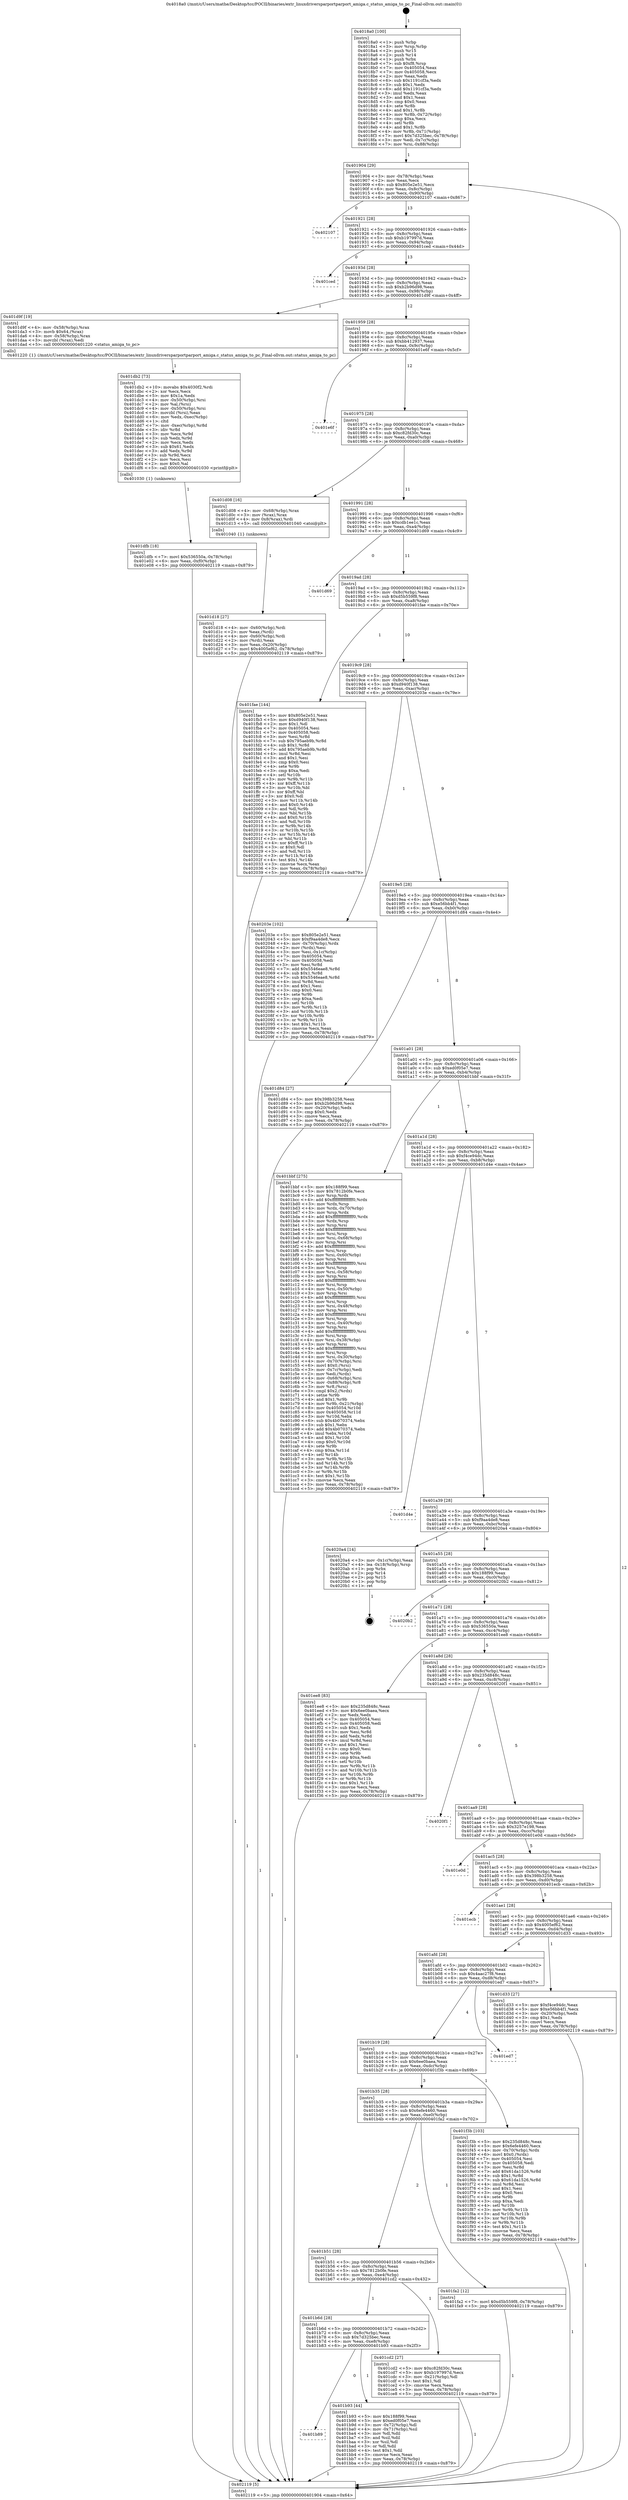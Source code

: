 digraph "0x4018a0" {
  label = "0x4018a0 (/mnt/c/Users/mathe/Desktop/tcc/POCII/binaries/extr_linuxdriversparportparport_amiga.c_status_amiga_to_pc_Final-ollvm.out::main(0))"
  labelloc = "t"
  node[shape=record]

  Entry [label="",width=0.3,height=0.3,shape=circle,fillcolor=black,style=filled]
  "0x401904" [label="{
     0x401904 [29]\l
     | [instrs]\l
     &nbsp;&nbsp;0x401904 \<+3\>: mov -0x78(%rbp),%eax\l
     &nbsp;&nbsp;0x401907 \<+2\>: mov %eax,%ecx\l
     &nbsp;&nbsp;0x401909 \<+6\>: sub $0x805e2e51,%ecx\l
     &nbsp;&nbsp;0x40190f \<+6\>: mov %eax,-0x8c(%rbp)\l
     &nbsp;&nbsp;0x401915 \<+6\>: mov %ecx,-0x90(%rbp)\l
     &nbsp;&nbsp;0x40191b \<+6\>: je 0000000000402107 \<main+0x867\>\l
  }"]
  "0x402107" [label="{
     0x402107\l
  }", style=dashed]
  "0x401921" [label="{
     0x401921 [28]\l
     | [instrs]\l
     &nbsp;&nbsp;0x401921 \<+5\>: jmp 0000000000401926 \<main+0x86\>\l
     &nbsp;&nbsp;0x401926 \<+6\>: mov -0x8c(%rbp),%eax\l
     &nbsp;&nbsp;0x40192c \<+5\>: sub $0xb197997d,%eax\l
     &nbsp;&nbsp;0x401931 \<+6\>: mov %eax,-0x94(%rbp)\l
     &nbsp;&nbsp;0x401937 \<+6\>: je 0000000000401ced \<main+0x44d\>\l
  }"]
  Exit [label="",width=0.3,height=0.3,shape=circle,fillcolor=black,style=filled,peripheries=2]
  "0x401ced" [label="{
     0x401ced\l
  }", style=dashed]
  "0x40193d" [label="{
     0x40193d [28]\l
     | [instrs]\l
     &nbsp;&nbsp;0x40193d \<+5\>: jmp 0000000000401942 \<main+0xa2\>\l
     &nbsp;&nbsp;0x401942 \<+6\>: mov -0x8c(%rbp),%eax\l
     &nbsp;&nbsp;0x401948 \<+5\>: sub $0xb2b96d98,%eax\l
     &nbsp;&nbsp;0x40194d \<+6\>: mov %eax,-0x98(%rbp)\l
     &nbsp;&nbsp;0x401953 \<+6\>: je 0000000000401d9f \<main+0x4ff\>\l
  }"]
  "0x401dfb" [label="{
     0x401dfb [18]\l
     | [instrs]\l
     &nbsp;&nbsp;0x401dfb \<+7\>: movl $0x536550a,-0x78(%rbp)\l
     &nbsp;&nbsp;0x401e02 \<+6\>: mov %eax,-0xf0(%rbp)\l
     &nbsp;&nbsp;0x401e08 \<+5\>: jmp 0000000000402119 \<main+0x879\>\l
  }"]
  "0x401d9f" [label="{
     0x401d9f [19]\l
     | [instrs]\l
     &nbsp;&nbsp;0x401d9f \<+4\>: mov -0x58(%rbp),%rax\l
     &nbsp;&nbsp;0x401da3 \<+3\>: movb $0x64,(%rax)\l
     &nbsp;&nbsp;0x401da6 \<+4\>: mov -0x58(%rbp),%rax\l
     &nbsp;&nbsp;0x401daa \<+3\>: movzbl (%rax),%edi\l
     &nbsp;&nbsp;0x401dad \<+5\>: call 0000000000401220 \<status_amiga_to_pc\>\l
     | [calls]\l
     &nbsp;&nbsp;0x401220 \{1\} (/mnt/c/Users/mathe/Desktop/tcc/POCII/binaries/extr_linuxdriversparportparport_amiga.c_status_amiga_to_pc_Final-ollvm.out::status_amiga_to_pc)\l
  }"]
  "0x401959" [label="{
     0x401959 [28]\l
     | [instrs]\l
     &nbsp;&nbsp;0x401959 \<+5\>: jmp 000000000040195e \<main+0xbe\>\l
     &nbsp;&nbsp;0x40195e \<+6\>: mov -0x8c(%rbp),%eax\l
     &nbsp;&nbsp;0x401964 \<+5\>: sub $0xbb412937,%eax\l
     &nbsp;&nbsp;0x401969 \<+6\>: mov %eax,-0x9c(%rbp)\l
     &nbsp;&nbsp;0x40196f \<+6\>: je 0000000000401e6f \<main+0x5cf\>\l
  }"]
  "0x401db2" [label="{
     0x401db2 [73]\l
     | [instrs]\l
     &nbsp;&nbsp;0x401db2 \<+10\>: movabs $0x4030f2,%rdi\l
     &nbsp;&nbsp;0x401dbc \<+2\>: xor %ecx,%ecx\l
     &nbsp;&nbsp;0x401dbe \<+5\>: mov $0x1a,%edx\l
     &nbsp;&nbsp;0x401dc3 \<+4\>: mov -0x50(%rbp),%rsi\l
     &nbsp;&nbsp;0x401dc7 \<+2\>: mov %al,(%rsi)\l
     &nbsp;&nbsp;0x401dc9 \<+4\>: mov -0x50(%rbp),%rsi\l
     &nbsp;&nbsp;0x401dcd \<+3\>: movzbl (%rsi),%eax\l
     &nbsp;&nbsp;0x401dd0 \<+6\>: mov %edx,-0xec(%rbp)\l
     &nbsp;&nbsp;0x401dd6 \<+1\>: cltd\l
     &nbsp;&nbsp;0x401dd7 \<+7\>: mov -0xec(%rbp),%r8d\l
     &nbsp;&nbsp;0x401dde \<+3\>: idiv %r8d\l
     &nbsp;&nbsp;0x401de1 \<+3\>: mov %ecx,%r9d\l
     &nbsp;&nbsp;0x401de4 \<+3\>: sub %edx,%r9d\l
     &nbsp;&nbsp;0x401de7 \<+2\>: mov %ecx,%edx\l
     &nbsp;&nbsp;0x401de9 \<+3\>: sub $0x61,%edx\l
     &nbsp;&nbsp;0x401dec \<+3\>: add %edx,%r9d\l
     &nbsp;&nbsp;0x401def \<+3\>: sub %r9d,%ecx\l
     &nbsp;&nbsp;0x401df2 \<+2\>: mov %ecx,%esi\l
     &nbsp;&nbsp;0x401df4 \<+2\>: mov $0x0,%al\l
     &nbsp;&nbsp;0x401df6 \<+5\>: call 0000000000401030 \<printf@plt\>\l
     | [calls]\l
     &nbsp;&nbsp;0x401030 \{1\} (unknown)\l
  }"]
  "0x401e6f" [label="{
     0x401e6f\l
  }", style=dashed]
  "0x401975" [label="{
     0x401975 [28]\l
     | [instrs]\l
     &nbsp;&nbsp;0x401975 \<+5\>: jmp 000000000040197a \<main+0xda\>\l
     &nbsp;&nbsp;0x40197a \<+6\>: mov -0x8c(%rbp),%eax\l
     &nbsp;&nbsp;0x401980 \<+5\>: sub $0xc82fd30c,%eax\l
     &nbsp;&nbsp;0x401985 \<+6\>: mov %eax,-0xa0(%rbp)\l
     &nbsp;&nbsp;0x40198b \<+6\>: je 0000000000401d08 \<main+0x468\>\l
  }"]
  "0x401d18" [label="{
     0x401d18 [27]\l
     | [instrs]\l
     &nbsp;&nbsp;0x401d18 \<+4\>: mov -0x60(%rbp),%rdi\l
     &nbsp;&nbsp;0x401d1c \<+2\>: mov %eax,(%rdi)\l
     &nbsp;&nbsp;0x401d1e \<+4\>: mov -0x60(%rbp),%rdi\l
     &nbsp;&nbsp;0x401d22 \<+2\>: mov (%rdi),%eax\l
     &nbsp;&nbsp;0x401d24 \<+3\>: mov %eax,-0x20(%rbp)\l
     &nbsp;&nbsp;0x401d27 \<+7\>: movl $0x4005ef62,-0x78(%rbp)\l
     &nbsp;&nbsp;0x401d2e \<+5\>: jmp 0000000000402119 \<main+0x879\>\l
  }"]
  "0x401d08" [label="{
     0x401d08 [16]\l
     | [instrs]\l
     &nbsp;&nbsp;0x401d08 \<+4\>: mov -0x68(%rbp),%rax\l
     &nbsp;&nbsp;0x401d0c \<+3\>: mov (%rax),%rax\l
     &nbsp;&nbsp;0x401d0f \<+4\>: mov 0x8(%rax),%rdi\l
     &nbsp;&nbsp;0x401d13 \<+5\>: call 0000000000401040 \<atoi@plt\>\l
     | [calls]\l
     &nbsp;&nbsp;0x401040 \{1\} (unknown)\l
  }"]
  "0x401991" [label="{
     0x401991 [28]\l
     | [instrs]\l
     &nbsp;&nbsp;0x401991 \<+5\>: jmp 0000000000401996 \<main+0xf6\>\l
     &nbsp;&nbsp;0x401996 \<+6\>: mov -0x8c(%rbp),%eax\l
     &nbsp;&nbsp;0x40199c \<+5\>: sub $0xcdb1ee1c,%eax\l
     &nbsp;&nbsp;0x4019a1 \<+6\>: mov %eax,-0xa4(%rbp)\l
     &nbsp;&nbsp;0x4019a7 \<+6\>: je 0000000000401d69 \<main+0x4c9\>\l
  }"]
  "0x4018a0" [label="{
     0x4018a0 [100]\l
     | [instrs]\l
     &nbsp;&nbsp;0x4018a0 \<+1\>: push %rbp\l
     &nbsp;&nbsp;0x4018a1 \<+3\>: mov %rsp,%rbp\l
     &nbsp;&nbsp;0x4018a4 \<+2\>: push %r15\l
     &nbsp;&nbsp;0x4018a6 \<+2\>: push %r14\l
     &nbsp;&nbsp;0x4018a8 \<+1\>: push %rbx\l
     &nbsp;&nbsp;0x4018a9 \<+7\>: sub $0xf8,%rsp\l
     &nbsp;&nbsp;0x4018b0 \<+7\>: mov 0x405054,%eax\l
     &nbsp;&nbsp;0x4018b7 \<+7\>: mov 0x405058,%ecx\l
     &nbsp;&nbsp;0x4018be \<+2\>: mov %eax,%edx\l
     &nbsp;&nbsp;0x4018c0 \<+6\>: sub $0x1191cf3a,%edx\l
     &nbsp;&nbsp;0x4018c6 \<+3\>: sub $0x1,%edx\l
     &nbsp;&nbsp;0x4018c9 \<+6\>: add $0x1191cf3a,%edx\l
     &nbsp;&nbsp;0x4018cf \<+3\>: imul %edx,%eax\l
     &nbsp;&nbsp;0x4018d2 \<+3\>: and $0x1,%eax\l
     &nbsp;&nbsp;0x4018d5 \<+3\>: cmp $0x0,%eax\l
     &nbsp;&nbsp;0x4018d8 \<+4\>: sete %r8b\l
     &nbsp;&nbsp;0x4018dc \<+4\>: and $0x1,%r8b\l
     &nbsp;&nbsp;0x4018e0 \<+4\>: mov %r8b,-0x72(%rbp)\l
     &nbsp;&nbsp;0x4018e4 \<+3\>: cmp $0xa,%ecx\l
     &nbsp;&nbsp;0x4018e7 \<+4\>: setl %r8b\l
     &nbsp;&nbsp;0x4018eb \<+4\>: and $0x1,%r8b\l
     &nbsp;&nbsp;0x4018ef \<+4\>: mov %r8b,-0x71(%rbp)\l
     &nbsp;&nbsp;0x4018f3 \<+7\>: movl $0x7d325bec,-0x78(%rbp)\l
     &nbsp;&nbsp;0x4018fa \<+3\>: mov %edi,-0x7c(%rbp)\l
     &nbsp;&nbsp;0x4018fd \<+7\>: mov %rsi,-0x88(%rbp)\l
  }"]
  "0x401d69" [label="{
     0x401d69\l
  }", style=dashed]
  "0x4019ad" [label="{
     0x4019ad [28]\l
     | [instrs]\l
     &nbsp;&nbsp;0x4019ad \<+5\>: jmp 00000000004019b2 \<main+0x112\>\l
     &nbsp;&nbsp;0x4019b2 \<+6\>: mov -0x8c(%rbp),%eax\l
     &nbsp;&nbsp;0x4019b8 \<+5\>: sub $0xd5b559f8,%eax\l
     &nbsp;&nbsp;0x4019bd \<+6\>: mov %eax,-0xa8(%rbp)\l
     &nbsp;&nbsp;0x4019c3 \<+6\>: je 0000000000401fae \<main+0x70e\>\l
  }"]
  "0x402119" [label="{
     0x402119 [5]\l
     | [instrs]\l
     &nbsp;&nbsp;0x402119 \<+5\>: jmp 0000000000401904 \<main+0x64\>\l
  }"]
  "0x401fae" [label="{
     0x401fae [144]\l
     | [instrs]\l
     &nbsp;&nbsp;0x401fae \<+5\>: mov $0x805e2e51,%eax\l
     &nbsp;&nbsp;0x401fb3 \<+5\>: mov $0xd940f138,%ecx\l
     &nbsp;&nbsp;0x401fb8 \<+2\>: mov $0x1,%dl\l
     &nbsp;&nbsp;0x401fba \<+7\>: mov 0x405054,%esi\l
     &nbsp;&nbsp;0x401fc1 \<+7\>: mov 0x405058,%edi\l
     &nbsp;&nbsp;0x401fc8 \<+3\>: mov %esi,%r8d\l
     &nbsp;&nbsp;0x401fcb \<+7\>: sub $0x795aeb9b,%r8d\l
     &nbsp;&nbsp;0x401fd2 \<+4\>: sub $0x1,%r8d\l
     &nbsp;&nbsp;0x401fd6 \<+7\>: add $0x795aeb9b,%r8d\l
     &nbsp;&nbsp;0x401fdd \<+4\>: imul %r8d,%esi\l
     &nbsp;&nbsp;0x401fe1 \<+3\>: and $0x1,%esi\l
     &nbsp;&nbsp;0x401fe4 \<+3\>: cmp $0x0,%esi\l
     &nbsp;&nbsp;0x401fe7 \<+4\>: sete %r9b\l
     &nbsp;&nbsp;0x401feb \<+3\>: cmp $0xa,%edi\l
     &nbsp;&nbsp;0x401fee \<+4\>: setl %r10b\l
     &nbsp;&nbsp;0x401ff2 \<+3\>: mov %r9b,%r11b\l
     &nbsp;&nbsp;0x401ff5 \<+4\>: xor $0xff,%r11b\l
     &nbsp;&nbsp;0x401ff9 \<+3\>: mov %r10b,%bl\l
     &nbsp;&nbsp;0x401ffc \<+3\>: xor $0xff,%bl\l
     &nbsp;&nbsp;0x401fff \<+3\>: xor $0x0,%dl\l
     &nbsp;&nbsp;0x402002 \<+3\>: mov %r11b,%r14b\l
     &nbsp;&nbsp;0x402005 \<+4\>: and $0x0,%r14b\l
     &nbsp;&nbsp;0x402009 \<+3\>: and %dl,%r9b\l
     &nbsp;&nbsp;0x40200c \<+3\>: mov %bl,%r15b\l
     &nbsp;&nbsp;0x40200f \<+4\>: and $0x0,%r15b\l
     &nbsp;&nbsp;0x402013 \<+3\>: and %dl,%r10b\l
     &nbsp;&nbsp;0x402016 \<+3\>: or %r9b,%r14b\l
     &nbsp;&nbsp;0x402019 \<+3\>: or %r10b,%r15b\l
     &nbsp;&nbsp;0x40201c \<+3\>: xor %r15b,%r14b\l
     &nbsp;&nbsp;0x40201f \<+3\>: or %bl,%r11b\l
     &nbsp;&nbsp;0x402022 \<+4\>: xor $0xff,%r11b\l
     &nbsp;&nbsp;0x402026 \<+3\>: or $0x0,%dl\l
     &nbsp;&nbsp;0x402029 \<+3\>: and %dl,%r11b\l
     &nbsp;&nbsp;0x40202c \<+3\>: or %r11b,%r14b\l
     &nbsp;&nbsp;0x40202f \<+4\>: test $0x1,%r14b\l
     &nbsp;&nbsp;0x402033 \<+3\>: cmovne %ecx,%eax\l
     &nbsp;&nbsp;0x402036 \<+3\>: mov %eax,-0x78(%rbp)\l
     &nbsp;&nbsp;0x402039 \<+5\>: jmp 0000000000402119 \<main+0x879\>\l
  }"]
  "0x4019c9" [label="{
     0x4019c9 [28]\l
     | [instrs]\l
     &nbsp;&nbsp;0x4019c9 \<+5\>: jmp 00000000004019ce \<main+0x12e\>\l
     &nbsp;&nbsp;0x4019ce \<+6\>: mov -0x8c(%rbp),%eax\l
     &nbsp;&nbsp;0x4019d4 \<+5\>: sub $0xd940f138,%eax\l
     &nbsp;&nbsp;0x4019d9 \<+6\>: mov %eax,-0xac(%rbp)\l
     &nbsp;&nbsp;0x4019df \<+6\>: je 000000000040203e \<main+0x79e\>\l
  }"]
  "0x401b89" [label="{
     0x401b89\l
  }", style=dashed]
  "0x40203e" [label="{
     0x40203e [102]\l
     | [instrs]\l
     &nbsp;&nbsp;0x40203e \<+5\>: mov $0x805e2e51,%eax\l
     &nbsp;&nbsp;0x402043 \<+5\>: mov $0xf9aa4de8,%ecx\l
     &nbsp;&nbsp;0x402048 \<+4\>: mov -0x70(%rbp),%rdx\l
     &nbsp;&nbsp;0x40204c \<+2\>: mov (%rdx),%esi\l
     &nbsp;&nbsp;0x40204e \<+3\>: mov %esi,-0x1c(%rbp)\l
     &nbsp;&nbsp;0x402051 \<+7\>: mov 0x405054,%esi\l
     &nbsp;&nbsp;0x402058 \<+7\>: mov 0x405058,%edi\l
     &nbsp;&nbsp;0x40205f \<+3\>: mov %esi,%r8d\l
     &nbsp;&nbsp;0x402062 \<+7\>: add $0x5546eae8,%r8d\l
     &nbsp;&nbsp;0x402069 \<+4\>: sub $0x1,%r8d\l
     &nbsp;&nbsp;0x40206d \<+7\>: sub $0x5546eae8,%r8d\l
     &nbsp;&nbsp;0x402074 \<+4\>: imul %r8d,%esi\l
     &nbsp;&nbsp;0x402078 \<+3\>: and $0x1,%esi\l
     &nbsp;&nbsp;0x40207b \<+3\>: cmp $0x0,%esi\l
     &nbsp;&nbsp;0x40207e \<+4\>: sete %r9b\l
     &nbsp;&nbsp;0x402082 \<+3\>: cmp $0xa,%edi\l
     &nbsp;&nbsp;0x402085 \<+4\>: setl %r10b\l
     &nbsp;&nbsp;0x402089 \<+3\>: mov %r9b,%r11b\l
     &nbsp;&nbsp;0x40208c \<+3\>: and %r10b,%r11b\l
     &nbsp;&nbsp;0x40208f \<+3\>: xor %r10b,%r9b\l
     &nbsp;&nbsp;0x402092 \<+3\>: or %r9b,%r11b\l
     &nbsp;&nbsp;0x402095 \<+4\>: test $0x1,%r11b\l
     &nbsp;&nbsp;0x402099 \<+3\>: cmovne %ecx,%eax\l
     &nbsp;&nbsp;0x40209c \<+3\>: mov %eax,-0x78(%rbp)\l
     &nbsp;&nbsp;0x40209f \<+5\>: jmp 0000000000402119 \<main+0x879\>\l
  }"]
  "0x4019e5" [label="{
     0x4019e5 [28]\l
     | [instrs]\l
     &nbsp;&nbsp;0x4019e5 \<+5\>: jmp 00000000004019ea \<main+0x14a\>\l
     &nbsp;&nbsp;0x4019ea \<+6\>: mov -0x8c(%rbp),%eax\l
     &nbsp;&nbsp;0x4019f0 \<+5\>: sub $0xe56bb4f1,%eax\l
     &nbsp;&nbsp;0x4019f5 \<+6\>: mov %eax,-0xb0(%rbp)\l
     &nbsp;&nbsp;0x4019fb \<+6\>: je 0000000000401d84 \<main+0x4e4\>\l
  }"]
  "0x401b93" [label="{
     0x401b93 [44]\l
     | [instrs]\l
     &nbsp;&nbsp;0x401b93 \<+5\>: mov $0x188f99,%eax\l
     &nbsp;&nbsp;0x401b98 \<+5\>: mov $0xed0f05e7,%ecx\l
     &nbsp;&nbsp;0x401b9d \<+3\>: mov -0x72(%rbp),%dl\l
     &nbsp;&nbsp;0x401ba0 \<+4\>: mov -0x71(%rbp),%sil\l
     &nbsp;&nbsp;0x401ba4 \<+3\>: mov %dl,%dil\l
     &nbsp;&nbsp;0x401ba7 \<+3\>: and %sil,%dil\l
     &nbsp;&nbsp;0x401baa \<+3\>: xor %sil,%dl\l
     &nbsp;&nbsp;0x401bad \<+3\>: or %dl,%dil\l
     &nbsp;&nbsp;0x401bb0 \<+4\>: test $0x1,%dil\l
     &nbsp;&nbsp;0x401bb4 \<+3\>: cmovne %ecx,%eax\l
     &nbsp;&nbsp;0x401bb7 \<+3\>: mov %eax,-0x78(%rbp)\l
     &nbsp;&nbsp;0x401bba \<+5\>: jmp 0000000000402119 \<main+0x879\>\l
  }"]
  "0x401d84" [label="{
     0x401d84 [27]\l
     | [instrs]\l
     &nbsp;&nbsp;0x401d84 \<+5\>: mov $0x398b3258,%eax\l
     &nbsp;&nbsp;0x401d89 \<+5\>: mov $0xb2b96d98,%ecx\l
     &nbsp;&nbsp;0x401d8e \<+3\>: mov -0x20(%rbp),%edx\l
     &nbsp;&nbsp;0x401d91 \<+3\>: cmp $0x0,%edx\l
     &nbsp;&nbsp;0x401d94 \<+3\>: cmove %ecx,%eax\l
     &nbsp;&nbsp;0x401d97 \<+3\>: mov %eax,-0x78(%rbp)\l
     &nbsp;&nbsp;0x401d9a \<+5\>: jmp 0000000000402119 \<main+0x879\>\l
  }"]
  "0x401a01" [label="{
     0x401a01 [28]\l
     | [instrs]\l
     &nbsp;&nbsp;0x401a01 \<+5\>: jmp 0000000000401a06 \<main+0x166\>\l
     &nbsp;&nbsp;0x401a06 \<+6\>: mov -0x8c(%rbp),%eax\l
     &nbsp;&nbsp;0x401a0c \<+5\>: sub $0xed0f05e7,%eax\l
     &nbsp;&nbsp;0x401a11 \<+6\>: mov %eax,-0xb4(%rbp)\l
     &nbsp;&nbsp;0x401a17 \<+6\>: je 0000000000401bbf \<main+0x31f\>\l
  }"]
  "0x401b6d" [label="{
     0x401b6d [28]\l
     | [instrs]\l
     &nbsp;&nbsp;0x401b6d \<+5\>: jmp 0000000000401b72 \<main+0x2d2\>\l
     &nbsp;&nbsp;0x401b72 \<+6\>: mov -0x8c(%rbp),%eax\l
     &nbsp;&nbsp;0x401b78 \<+5\>: sub $0x7d325bec,%eax\l
     &nbsp;&nbsp;0x401b7d \<+6\>: mov %eax,-0xe8(%rbp)\l
     &nbsp;&nbsp;0x401b83 \<+6\>: je 0000000000401b93 \<main+0x2f3\>\l
  }"]
  "0x401bbf" [label="{
     0x401bbf [275]\l
     | [instrs]\l
     &nbsp;&nbsp;0x401bbf \<+5\>: mov $0x188f99,%eax\l
     &nbsp;&nbsp;0x401bc4 \<+5\>: mov $0x7812b0fe,%ecx\l
     &nbsp;&nbsp;0x401bc9 \<+3\>: mov %rsp,%rdx\l
     &nbsp;&nbsp;0x401bcc \<+4\>: add $0xfffffffffffffff0,%rdx\l
     &nbsp;&nbsp;0x401bd0 \<+3\>: mov %rdx,%rsp\l
     &nbsp;&nbsp;0x401bd3 \<+4\>: mov %rdx,-0x70(%rbp)\l
     &nbsp;&nbsp;0x401bd7 \<+3\>: mov %rsp,%rdx\l
     &nbsp;&nbsp;0x401bda \<+4\>: add $0xfffffffffffffff0,%rdx\l
     &nbsp;&nbsp;0x401bde \<+3\>: mov %rdx,%rsp\l
     &nbsp;&nbsp;0x401be1 \<+3\>: mov %rsp,%rsi\l
     &nbsp;&nbsp;0x401be4 \<+4\>: add $0xfffffffffffffff0,%rsi\l
     &nbsp;&nbsp;0x401be8 \<+3\>: mov %rsi,%rsp\l
     &nbsp;&nbsp;0x401beb \<+4\>: mov %rsi,-0x68(%rbp)\l
     &nbsp;&nbsp;0x401bef \<+3\>: mov %rsp,%rsi\l
     &nbsp;&nbsp;0x401bf2 \<+4\>: add $0xfffffffffffffff0,%rsi\l
     &nbsp;&nbsp;0x401bf6 \<+3\>: mov %rsi,%rsp\l
     &nbsp;&nbsp;0x401bf9 \<+4\>: mov %rsi,-0x60(%rbp)\l
     &nbsp;&nbsp;0x401bfd \<+3\>: mov %rsp,%rsi\l
     &nbsp;&nbsp;0x401c00 \<+4\>: add $0xfffffffffffffff0,%rsi\l
     &nbsp;&nbsp;0x401c04 \<+3\>: mov %rsi,%rsp\l
     &nbsp;&nbsp;0x401c07 \<+4\>: mov %rsi,-0x58(%rbp)\l
     &nbsp;&nbsp;0x401c0b \<+3\>: mov %rsp,%rsi\l
     &nbsp;&nbsp;0x401c0e \<+4\>: add $0xfffffffffffffff0,%rsi\l
     &nbsp;&nbsp;0x401c12 \<+3\>: mov %rsi,%rsp\l
     &nbsp;&nbsp;0x401c15 \<+4\>: mov %rsi,-0x50(%rbp)\l
     &nbsp;&nbsp;0x401c19 \<+3\>: mov %rsp,%rsi\l
     &nbsp;&nbsp;0x401c1c \<+4\>: add $0xfffffffffffffff0,%rsi\l
     &nbsp;&nbsp;0x401c20 \<+3\>: mov %rsi,%rsp\l
     &nbsp;&nbsp;0x401c23 \<+4\>: mov %rsi,-0x48(%rbp)\l
     &nbsp;&nbsp;0x401c27 \<+3\>: mov %rsp,%rsi\l
     &nbsp;&nbsp;0x401c2a \<+4\>: add $0xfffffffffffffff0,%rsi\l
     &nbsp;&nbsp;0x401c2e \<+3\>: mov %rsi,%rsp\l
     &nbsp;&nbsp;0x401c31 \<+4\>: mov %rsi,-0x40(%rbp)\l
     &nbsp;&nbsp;0x401c35 \<+3\>: mov %rsp,%rsi\l
     &nbsp;&nbsp;0x401c38 \<+4\>: add $0xfffffffffffffff0,%rsi\l
     &nbsp;&nbsp;0x401c3c \<+3\>: mov %rsi,%rsp\l
     &nbsp;&nbsp;0x401c3f \<+4\>: mov %rsi,-0x38(%rbp)\l
     &nbsp;&nbsp;0x401c43 \<+3\>: mov %rsp,%rsi\l
     &nbsp;&nbsp;0x401c46 \<+4\>: add $0xfffffffffffffff0,%rsi\l
     &nbsp;&nbsp;0x401c4a \<+3\>: mov %rsi,%rsp\l
     &nbsp;&nbsp;0x401c4d \<+4\>: mov %rsi,-0x30(%rbp)\l
     &nbsp;&nbsp;0x401c51 \<+4\>: mov -0x70(%rbp),%rsi\l
     &nbsp;&nbsp;0x401c55 \<+6\>: movl $0x0,(%rsi)\l
     &nbsp;&nbsp;0x401c5b \<+3\>: mov -0x7c(%rbp),%edi\l
     &nbsp;&nbsp;0x401c5e \<+2\>: mov %edi,(%rdx)\l
     &nbsp;&nbsp;0x401c60 \<+4\>: mov -0x68(%rbp),%rsi\l
     &nbsp;&nbsp;0x401c64 \<+7\>: mov -0x88(%rbp),%r8\l
     &nbsp;&nbsp;0x401c6b \<+3\>: mov %r8,(%rsi)\l
     &nbsp;&nbsp;0x401c6e \<+3\>: cmpl $0x2,(%rdx)\l
     &nbsp;&nbsp;0x401c71 \<+4\>: setne %r9b\l
     &nbsp;&nbsp;0x401c75 \<+4\>: and $0x1,%r9b\l
     &nbsp;&nbsp;0x401c79 \<+4\>: mov %r9b,-0x21(%rbp)\l
     &nbsp;&nbsp;0x401c7d \<+8\>: mov 0x405054,%r10d\l
     &nbsp;&nbsp;0x401c85 \<+8\>: mov 0x405058,%r11d\l
     &nbsp;&nbsp;0x401c8d \<+3\>: mov %r10d,%ebx\l
     &nbsp;&nbsp;0x401c90 \<+6\>: sub $0x4b070374,%ebx\l
     &nbsp;&nbsp;0x401c96 \<+3\>: sub $0x1,%ebx\l
     &nbsp;&nbsp;0x401c99 \<+6\>: add $0x4b070374,%ebx\l
     &nbsp;&nbsp;0x401c9f \<+4\>: imul %ebx,%r10d\l
     &nbsp;&nbsp;0x401ca3 \<+4\>: and $0x1,%r10d\l
     &nbsp;&nbsp;0x401ca7 \<+4\>: cmp $0x0,%r10d\l
     &nbsp;&nbsp;0x401cab \<+4\>: sete %r9b\l
     &nbsp;&nbsp;0x401caf \<+4\>: cmp $0xa,%r11d\l
     &nbsp;&nbsp;0x401cb3 \<+4\>: setl %r14b\l
     &nbsp;&nbsp;0x401cb7 \<+3\>: mov %r9b,%r15b\l
     &nbsp;&nbsp;0x401cba \<+3\>: and %r14b,%r15b\l
     &nbsp;&nbsp;0x401cbd \<+3\>: xor %r14b,%r9b\l
     &nbsp;&nbsp;0x401cc0 \<+3\>: or %r9b,%r15b\l
     &nbsp;&nbsp;0x401cc3 \<+4\>: test $0x1,%r15b\l
     &nbsp;&nbsp;0x401cc7 \<+3\>: cmovne %ecx,%eax\l
     &nbsp;&nbsp;0x401cca \<+3\>: mov %eax,-0x78(%rbp)\l
     &nbsp;&nbsp;0x401ccd \<+5\>: jmp 0000000000402119 \<main+0x879\>\l
  }"]
  "0x401a1d" [label="{
     0x401a1d [28]\l
     | [instrs]\l
     &nbsp;&nbsp;0x401a1d \<+5\>: jmp 0000000000401a22 \<main+0x182\>\l
     &nbsp;&nbsp;0x401a22 \<+6\>: mov -0x8c(%rbp),%eax\l
     &nbsp;&nbsp;0x401a28 \<+5\>: sub $0xf4ce94dc,%eax\l
     &nbsp;&nbsp;0x401a2d \<+6\>: mov %eax,-0xb8(%rbp)\l
     &nbsp;&nbsp;0x401a33 \<+6\>: je 0000000000401d4e \<main+0x4ae\>\l
  }"]
  "0x401cd2" [label="{
     0x401cd2 [27]\l
     | [instrs]\l
     &nbsp;&nbsp;0x401cd2 \<+5\>: mov $0xc82fd30c,%eax\l
     &nbsp;&nbsp;0x401cd7 \<+5\>: mov $0xb197997d,%ecx\l
     &nbsp;&nbsp;0x401cdc \<+3\>: mov -0x21(%rbp),%dl\l
     &nbsp;&nbsp;0x401cdf \<+3\>: test $0x1,%dl\l
     &nbsp;&nbsp;0x401ce2 \<+3\>: cmovne %ecx,%eax\l
     &nbsp;&nbsp;0x401ce5 \<+3\>: mov %eax,-0x78(%rbp)\l
     &nbsp;&nbsp;0x401ce8 \<+5\>: jmp 0000000000402119 \<main+0x879\>\l
  }"]
  "0x401d4e" [label="{
     0x401d4e\l
  }", style=dashed]
  "0x401a39" [label="{
     0x401a39 [28]\l
     | [instrs]\l
     &nbsp;&nbsp;0x401a39 \<+5\>: jmp 0000000000401a3e \<main+0x19e\>\l
     &nbsp;&nbsp;0x401a3e \<+6\>: mov -0x8c(%rbp),%eax\l
     &nbsp;&nbsp;0x401a44 \<+5\>: sub $0xf9aa4de8,%eax\l
     &nbsp;&nbsp;0x401a49 \<+6\>: mov %eax,-0xbc(%rbp)\l
     &nbsp;&nbsp;0x401a4f \<+6\>: je 00000000004020a4 \<main+0x804\>\l
  }"]
  "0x401b51" [label="{
     0x401b51 [28]\l
     | [instrs]\l
     &nbsp;&nbsp;0x401b51 \<+5\>: jmp 0000000000401b56 \<main+0x2b6\>\l
     &nbsp;&nbsp;0x401b56 \<+6\>: mov -0x8c(%rbp),%eax\l
     &nbsp;&nbsp;0x401b5c \<+5\>: sub $0x7812b0fe,%eax\l
     &nbsp;&nbsp;0x401b61 \<+6\>: mov %eax,-0xe4(%rbp)\l
     &nbsp;&nbsp;0x401b67 \<+6\>: je 0000000000401cd2 \<main+0x432\>\l
  }"]
  "0x4020a4" [label="{
     0x4020a4 [14]\l
     | [instrs]\l
     &nbsp;&nbsp;0x4020a4 \<+3\>: mov -0x1c(%rbp),%eax\l
     &nbsp;&nbsp;0x4020a7 \<+4\>: lea -0x18(%rbp),%rsp\l
     &nbsp;&nbsp;0x4020ab \<+1\>: pop %rbx\l
     &nbsp;&nbsp;0x4020ac \<+2\>: pop %r14\l
     &nbsp;&nbsp;0x4020ae \<+2\>: pop %r15\l
     &nbsp;&nbsp;0x4020b0 \<+1\>: pop %rbp\l
     &nbsp;&nbsp;0x4020b1 \<+1\>: ret\l
  }"]
  "0x401a55" [label="{
     0x401a55 [28]\l
     | [instrs]\l
     &nbsp;&nbsp;0x401a55 \<+5\>: jmp 0000000000401a5a \<main+0x1ba\>\l
     &nbsp;&nbsp;0x401a5a \<+6\>: mov -0x8c(%rbp),%eax\l
     &nbsp;&nbsp;0x401a60 \<+5\>: sub $0x188f99,%eax\l
     &nbsp;&nbsp;0x401a65 \<+6\>: mov %eax,-0xc0(%rbp)\l
     &nbsp;&nbsp;0x401a6b \<+6\>: je 00000000004020b2 \<main+0x812\>\l
  }"]
  "0x401fa2" [label="{
     0x401fa2 [12]\l
     | [instrs]\l
     &nbsp;&nbsp;0x401fa2 \<+7\>: movl $0xd5b559f8,-0x78(%rbp)\l
     &nbsp;&nbsp;0x401fa9 \<+5\>: jmp 0000000000402119 \<main+0x879\>\l
  }"]
  "0x4020b2" [label="{
     0x4020b2\l
  }", style=dashed]
  "0x401a71" [label="{
     0x401a71 [28]\l
     | [instrs]\l
     &nbsp;&nbsp;0x401a71 \<+5\>: jmp 0000000000401a76 \<main+0x1d6\>\l
     &nbsp;&nbsp;0x401a76 \<+6\>: mov -0x8c(%rbp),%eax\l
     &nbsp;&nbsp;0x401a7c \<+5\>: sub $0x536550a,%eax\l
     &nbsp;&nbsp;0x401a81 \<+6\>: mov %eax,-0xc4(%rbp)\l
     &nbsp;&nbsp;0x401a87 \<+6\>: je 0000000000401ee8 \<main+0x648\>\l
  }"]
  "0x401b35" [label="{
     0x401b35 [28]\l
     | [instrs]\l
     &nbsp;&nbsp;0x401b35 \<+5\>: jmp 0000000000401b3a \<main+0x29a\>\l
     &nbsp;&nbsp;0x401b3a \<+6\>: mov -0x8c(%rbp),%eax\l
     &nbsp;&nbsp;0x401b40 \<+5\>: sub $0x6efe4460,%eax\l
     &nbsp;&nbsp;0x401b45 \<+6\>: mov %eax,-0xe0(%rbp)\l
     &nbsp;&nbsp;0x401b4b \<+6\>: je 0000000000401fa2 \<main+0x702\>\l
  }"]
  "0x401ee8" [label="{
     0x401ee8 [83]\l
     | [instrs]\l
     &nbsp;&nbsp;0x401ee8 \<+5\>: mov $0x235d848c,%eax\l
     &nbsp;&nbsp;0x401eed \<+5\>: mov $0x6ee0baea,%ecx\l
     &nbsp;&nbsp;0x401ef2 \<+2\>: xor %edx,%edx\l
     &nbsp;&nbsp;0x401ef4 \<+7\>: mov 0x405054,%esi\l
     &nbsp;&nbsp;0x401efb \<+7\>: mov 0x405058,%edi\l
     &nbsp;&nbsp;0x401f02 \<+3\>: sub $0x1,%edx\l
     &nbsp;&nbsp;0x401f05 \<+3\>: mov %esi,%r8d\l
     &nbsp;&nbsp;0x401f08 \<+3\>: add %edx,%r8d\l
     &nbsp;&nbsp;0x401f0b \<+4\>: imul %r8d,%esi\l
     &nbsp;&nbsp;0x401f0f \<+3\>: and $0x1,%esi\l
     &nbsp;&nbsp;0x401f12 \<+3\>: cmp $0x0,%esi\l
     &nbsp;&nbsp;0x401f15 \<+4\>: sete %r9b\l
     &nbsp;&nbsp;0x401f19 \<+3\>: cmp $0xa,%edi\l
     &nbsp;&nbsp;0x401f1c \<+4\>: setl %r10b\l
     &nbsp;&nbsp;0x401f20 \<+3\>: mov %r9b,%r11b\l
     &nbsp;&nbsp;0x401f23 \<+3\>: and %r10b,%r11b\l
     &nbsp;&nbsp;0x401f26 \<+3\>: xor %r10b,%r9b\l
     &nbsp;&nbsp;0x401f29 \<+3\>: or %r9b,%r11b\l
     &nbsp;&nbsp;0x401f2c \<+4\>: test $0x1,%r11b\l
     &nbsp;&nbsp;0x401f30 \<+3\>: cmovne %ecx,%eax\l
     &nbsp;&nbsp;0x401f33 \<+3\>: mov %eax,-0x78(%rbp)\l
     &nbsp;&nbsp;0x401f36 \<+5\>: jmp 0000000000402119 \<main+0x879\>\l
  }"]
  "0x401a8d" [label="{
     0x401a8d [28]\l
     | [instrs]\l
     &nbsp;&nbsp;0x401a8d \<+5\>: jmp 0000000000401a92 \<main+0x1f2\>\l
     &nbsp;&nbsp;0x401a92 \<+6\>: mov -0x8c(%rbp),%eax\l
     &nbsp;&nbsp;0x401a98 \<+5\>: sub $0x235d848c,%eax\l
     &nbsp;&nbsp;0x401a9d \<+6\>: mov %eax,-0xc8(%rbp)\l
     &nbsp;&nbsp;0x401aa3 \<+6\>: je 00000000004020f1 \<main+0x851\>\l
  }"]
  "0x401f3b" [label="{
     0x401f3b [103]\l
     | [instrs]\l
     &nbsp;&nbsp;0x401f3b \<+5\>: mov $0x235d848c,%eax\l
     &nbsp;&nbsp;0x401f40 \<+5\>: mov $0x6efe4460,%ecx\l
     &nbsp;&nbsp;0x401f45 \<+4\>: mov -0x70(%rbp),%rdx\l
     &nbsp;&nbsp;0x401f49 \<+6\>: movl $0x0,(%rdx)\l
     &nbsp;&nbsp;0x401f4f \<+7\>: mov 0x405054,%esi\l
     &nbsp;&nbsp;0x401f56 \<+7\>: mov 0x405058,%edi\l
     &nbsp;&nbsp;0x401f5d \<+3\>: mov %esi,%r8d\l
     &nbsp;&nbsp;0x401f60 \<+7\>: add $0x61da1526,%r8d\l
     &nbsp;&nbsp;0x401f67 \<+4\>: sub $0x1,%r8d\l
     &nbsp;&nbsp;0x401f6b \<+7\>: sub $0x61da1526,%r8d\l
     &nbsp;&nbsp;0x401f72 \<+4\>: imul %r8d,%esi\l
     &nbsp;&nbsp;0x401f76 \<+3\>: and $0x1,%esi\l
     &nbsp;&nbsp;0x401f79 \<+3\>: cmp $0x0,%esi\l
     &nbsp;&nbsp;0x401f7c \<+4\>: sete %r9b\l
     &nbsp;&nbsp;0x401f80 \<+3\>: cmp $0xa,%edi\l
     &nbsp;&nbsp;0x401f83 \<+4\>: setl %r10b\l
     &nbsp;&nbsp;0x401f87 \<+3\>: mov %r9b,%r11b\l
     &nbsp;&nbsp;0x401f8a \<+3\>: and %r10b,%r11b\l
     &nbsp;&nbsp;0x401f8d \<+3\>: xor %r10b,%r9b\l
     &nbsp;&nbsp;0x401f90 \<+3\>: or %r9b,%r11b\l
     &nbsp;&nbsp;0x401f93 \<+4\>: test $0x1,%r11b\l
     &nbsp;&nbsp;0x401f97 \<+3\>: cmovne %ecx,%eax\l
     &nbsp;&nbsp;0x401f9a \<+3\>: mov %eax,-0x78(%rbp)\l
     &nbsp;&nbsp;0x401f9d \<+5\>: jmp 0000000000402119 \<main+0x879\>\l
  }"]
  "0x4020f1" [label="{
     0x4020f1\l
  }", style=dashed]
  "0x401aa9" [label="{
     0x401aa9 [28]\l
     | [instrs]\l
     &nbsp;&nbsp;0x401aa9 \<+5\>: jmp 0000000000401aae \<main+0x20e\>\l
     &nbsp;&nbsp;0x401aae \<+6\>: mov -0x8c(%rbp),%eax\l
     &nbsp;&nbsp;0x401ab4 \<+5\>: sub $0x3257e198,%eax\l
     &nbsp;&nbsp;0x401ab9 \<+6\>: mov %eax,-0xcc(%rbp)\l
     &nbsp;&nbsp;0x401abf \<+6\>: je 0000000000401e0d \<main+0x56d\>\l
  }"]
  "0x401b19" [label="{
     0x401b19 [28]\l
     | [instrs]\l
     &nbsp;&nbsp;0x401b19 \<+5\>: jmp 0000000000401b1e \<main+0x27e\>\l
     &nbsp;&nbsp;0x401b1e \<+6\>: mov -0x8c(%rbp),%eax\l
     &nbsp;&nbsp;0x401b24 \<+5\>: sub $0x6ee0baea,%eax\l
     &nbsp;&nbsp;0x401b29 \<+6\>: mov %eax,-0xdc(%rbp)\l
     &nbsp;&nbsp;0x401b2f \<+6\>: je 0000000000401f3b \<main+0x69b\>\l
  }"]
  "0x401e0d" [label="{
     0x401e0d\l
  }", style=dashed]
  "0x401ac5" [label="{
     0x401ac5 [28]\l
     | [instrs]\l
     &nbsp;&nbsp;0x401ac5 \<+5\>: jmp 0000000000401aca \<main+0x22a\>\l
     &nbsp;&nbsp;0x401aca \<+6\>: mov -0x8c(%rbp),%eax\l
     &nbsp;&nbsp;0x401ad0 \<+5\>: sub $0x398b3258,%eax\l
     &nbsp;&nbsp;0x401ad5 \<+6\>: mov %eax,-0xd0(%rbp)\l
     &nbsp;&nbsp;0x401adb \<+6\>: je 0000000000401ecb \<main+0x62b\>\l
  }"]
  "0x401ed7" [label="{
     0x401ed7\l
  }", style=dashed]
  "0x401ecb" [label="{
     0x401ecb\l
  }", style=dashed]
  "0x401ae1" [label="{
     0x401ae1 [28]\l
     | [instrs]\l
     &nbsp;&nbsp;0x401ae1 \<+5\>: jmp 0000000000401ae6 \<main+0x246\>\l
     &nbsp;&nbsp;0x401ae6 \<+6\>: mov -0x8c(%rbp),%eax\l
     &nbsp;&nbsp;0x401aec \<+5\>: sub $0x4005ef62,%eax\l
     &nbsp;&nbsp;0x401af1 \<+6\>: mov %eax,-0xd4(%rbp)\l
     &nbsp;&nbsp;0x401af7 \<+6\>: je 0000000000401d33 \<main+0x493\>\l
  }"]
  "0x401afd" [label="{
     0x401afd [28]\l
     | [instrs]\l
     &nbsp;&nbsp;0x401afd \<+5\>: jmp 0000000000401b02 \<main+0x262\>\l
     &nbsp;&nbsp;0x401b02 \<+6\>: mov -0x8c(%rbp),%eax\l
     &nbsp;&nbsp;0x401b08 \<+5\>: sub $0x4aac27f8,%eax\l
     &nbsp;&nbsp;0x401b0d \<+6\>: mov %eax,-0xd8(%rbp)\l
     &nbsp;&nbsp;0x401b13 \<+6\>: je 0000000000401ed7 \<main+0x637\>\l
  }"]
  "0x401d33" [label="{
     0x401d33 [27]\l
     | [instrs]\l
     &nbsp;&nbsp;0x401d33 \<+5\>: mov $0xf4ce94dc,%eax\l
     &nbsp;&nbsp;0x401d38 \<+5\>: mov $0xe56bb4f1,%ecx\l
     &nbsp;&nbsp;0x401d3d \<+3\>: mov -0x20(%rbp),%edx\l
     &nbsp;&nbsp;0x401d40 \<+3\>: cmp $0x1,%edx\l
     &nbsp;&nbsp;0x401d43 \<+3\>: cmovl %ecx,%eax\l
     &nbsp;&nbsp;0x401d46 \<+3\>: mov %eax,-0x78(%rbp)\l
     &nbsp;&nbsp;0x401d49 \<+5\>: jmp 0000000000402119 \<main+0x879\>\l
  }"]
  Entry -> "0x4018a0" [label=" 1"]
  "0x401904" -> "0x402107" [label=" 0"]
  "0x401904" -> "0x401921" [label=" 13"]
  "0x4020a4" -> Exit [label=" 1"]
  "0x401921" -> "0x401ced" [label=" 0"]
  "0x401921" -> "0x40193d" [label=" 13"]
  "0x40203e" -> "0x402119" [label=" 1"]
  "0x40193d" -> "0x401d9f" [label=" 1"]
  "0x40193d" -> "0x401959" [label=" 12"]
  "0x401fae" -> "0x402119" [label=" 1"]
  "0x401959" -> "0x401e6f" [label=" 0"]
  "0x401959" -> "0x401975" [label=" 12"]
  "0x401fa2" -> "0x402119" [label=" 1"]
  "0x401975" -> "0x401d08" [label=" 1"]
  "0x401975" -> "0x401991" [label=" 11"]
  "0x401f3b" -> "0x402119" [label=" 1"]
  "0x401991" -> "0x401d69" [label=" 0"]
  "0x401991" -> "0x4019ad" [label=" 11"]
  "0x401dfb" -> "0x402119" [label=" 1"]
  "0x4019ad" -> "0x401fae" [label=" 1"]
  "0x4019ad" -> "0x4019c9" [label=" 10"]
  "0x401db2" -> "0x401dfb" [label=" 1"]
  "0x4019c9" -> "0x40203e" [label=" 1"]
  "0x4019c9" -> "0x4019e5" [label=" 9"]
  "0x401d9f" -> "0x401db2" [label=" 1"]
  "0x4019e5" -> "0x401d84" [label=" 1"]
  "0x4019e5" -> "0x401a01" [label=" 8"]
  "0x401d84" -> "0x402119" [label=" 1"]
  "0x401a01" -> "0x401bbf" [label=" 1"]
  "0x401a01" -> "0x401a1d" [label=" 7"]
  "0x401d18" -> "0x402119" [label=" 1"]
  "0x401a1d" -> "0x401d4e" [label=" 0"]
  "0x401a1d" -> "0x401a39" [label=" 7"]
  "0x401d08" -> "0x401d18" [label=" 1"]
  "0x401a39" -> "0x4020a4" [label=" 1"]
  "0x401a39" -> "0x401a55" [label=" 6"]
  "0x401bbf" -> "0x402119" [label=" 1"]
  "0x401a55" -> "0x4020b2" [label=" 0"]
  "0x401a55" -> "0x401a71" [label=" 6"]
  "0x401ee8" -> "0x402119" [label=" 1"]
  "0x401a71" -> "0x401ee8" [label=" 1"]
  "0x401a71" -> "0x401a8d" [label=" 5"]
  "0x4018a0" -> "0x401904" [label=" 1"]
  "0x401a8d" -> "0x4020f1" [label=" 0"]
  "0x401a8d" -> "0x401aa9" [label=" 5"]
  "0x401b93" -> "0x402119" [label=" 1"]
  "0x401aa9" -> "0x401e0d" [label=" 0"]
  "0x401aa9" -> "0x401ac5" [label=" 5"]
  "0x401b6d" -> "0x401b93" [label=" 1"]
  "0x401ac5" -> "0x401ecb" [label=" 0"]
  "0x401ac5" -> "0x401ae1" [label=" 5"]
  "0x401d33" -> "0x402119" [label=" 1"]
  "0x401ae1" -> "0x401d33" [label=" 1"]
  "0x401ae1" -> "0x401afd" [label=" 4"]
  "0x401b51" -> "0x401b6d" [label=" 1"]
  "0x401afd" -> "0x401ed7" [label=" 0"]
  "0x401afd" -> "0x401b19" [label=" 4"]
  "0x401b6d" -> "0x401b89" [label=" 0"]
  "0x401b19" -> "0x401f3b" [label=" 1"]
  "0x401b19" -> "0x401b35" [label=" 3"]
  "0x402119" -> "0x401904" [label=" 12"]
  "0x401b35" -> "0x401fa2" [label=" 1"]
  "0x401b35" -> "0x401b51" [label=" 2"]
  "0x401cd2" -> "0x402119" [label=" 1"]
  "0x401b51" -> "0x401cd2" [label=" 1"]
}
